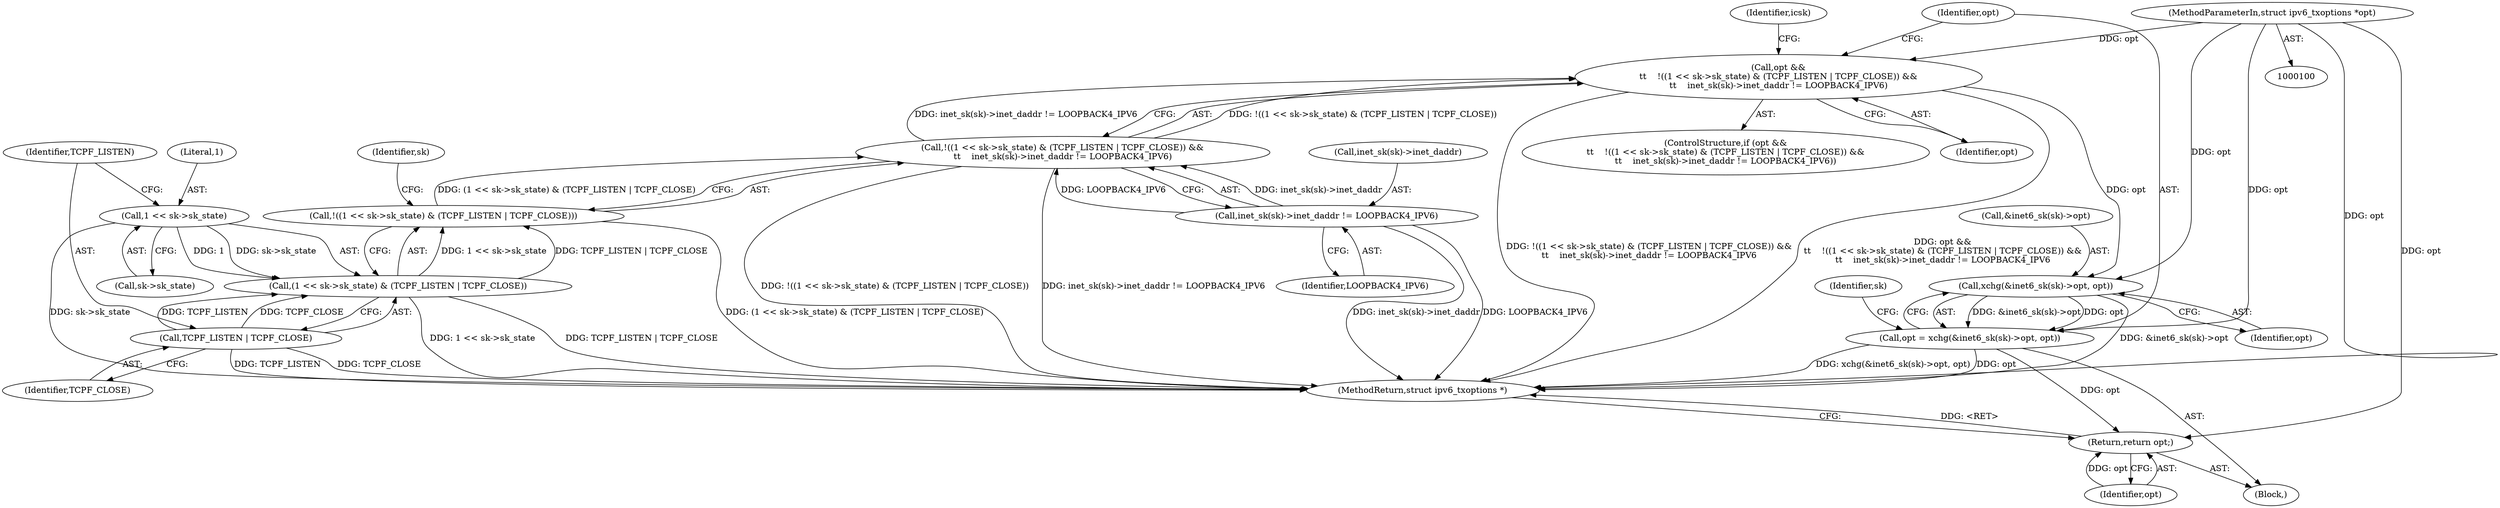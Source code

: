 digraph "1_linux_45f6fad84cc305103b28d73482b344d7f5b76f39_12@pointer" {
"1000111" [label="(Call,opt &&\n\t\t    !((1 << sk->sk_state) & (TCPF_LISTEN | TCPF_CLOSE)) &&\n\t\t    inet_sk(sk)->inet_daddr != LOOPBACK4_IPV6)"];
"1000102" [label="(MethodParameterIn,struct ipv6_txoptions *opt)"];
"1000113" [label="(Call,!((1 << sk->sk_state) & (TCPF_LISTEN | TCPF_CLOSE)) &&\n\t\t    inet_sk(sk)->inet_daddr != LOOPBACK4_IPV6)"];
"1000114" [label="(Call,!((1 << sk->sk_state) & (TCPF_LISTEN | TCPF_CLOSE)))"];
"1000115" [label="(Call,(1 << sk->sk_state) & (TCPF_LISTEN | TCPF_CLOSE))"];
"1000116" [label="(Call,1 << sk->sk_state)"];
"1000121" [label="(Call,TCPF_LISTEN | TCPF_CLOSE)"];
"1000124" [label="(Call,inet_sk(sk)->inet_daddr != LOOPBACK4_IPV6)"];
"1000154" [label="(Call,xchg(&inet6_sk(sk)->opt, opt))"];
"1000152" [label="(Call,opt = xchg(&inet6_sk(sk)->opt, opt))"];
"1000163" [label="(Return,return opt;)"];
"1000154" [label="(Call,xchg(&inet6_sk(sk)->opt, opt))"];
"1000162" [label="(Identifier,sk)"];
"1000117" [label="(Literal,1)"];
"1000110" [label="(ControlStructure,if (opt &&\n\t\t    !((1 << sk->sk_state) & (TCPF_LISTEN | TCPF_CLOSE)) &&\n\t\t    inet_sk(sk)->inet_daddr != LOOPBACK4_IPV6))"];
"1000153" [label="(Identifier,opt)"];
"1000103" [label="(Block,)"];
"1000115" [label="(Call,(1 << sk->sk_state) & (TCPF_LISTEN | TCPF_CLOSE))"];
"1000123" [label="(Identifier,TCPF_CLOSE)"];
"1000163" [label="(Return,return opt;)"];
"1000118" [label="(Call,sk->sk_state)"];
"1000155" [label="(Call,&inet6_sk(sk)->opt)"];
"1000129" [label="(Identifier,LOOPBACK4_IPV6)"];
"1000113" [label="(Call,!((1 << sk->sk_state) & (TCPF_LISTEN | TCPF_CLOSE)) &&\n\t\t    inet_sk(sk)->inet_daddr != LOOPBACK4_IPV6)"];
"1000164" [label="(Identifier,opt)"];
"1000111" [label="(Call,opt &&\n\t\t    !((1 << sk->sk_state) & (TCPF_LISTEN | TCPF_CLOSE)) &&\n\t\t    inet_sk(sk)->inet_daddr != LOOPBACK4_IPV6)"];
"1000160" [label="(Identifier,opt)"];
"1000165" [label="(MethodReturn,struct ipv6_txoptions *)"];
"1000112" [label="(Identifier,opt)"];
"1000133" [label="(Identifier,icsk)"];
"1000122" [label="(Identifier,TCPF_LISTEN)"];
"1000152" [label="(Call,opt = xchg(&inet6_sk(sk)->opt, opt))"];
"1000102" [label="(MethodParameterIn,struct ipv6_txoptions *opt)"];
"1000125" [label="(Call,inet_sk(sk)->inet_daddr)"];
"1000116" [label="(Call,1 << sk->sk_state)"];
"1000127" [label="(Identifier,sk)"];
"1000114" [label="(Call,!((1 << sk->sk_state) & (TCPF_LISTEN | TCPF_CLOSE)))"];
"1000121" [label="(Call,TCPF_LISTEN | TCPF_CLOSE)"];
"1000124" [label="(Call,inet_sk(sk)->inet_daddr != LOOPBACK4_IPV6)"];
"1000111" -> "1000110"  [label="AST: "];
"1000111" -> "1000112"  [label="CFG: "];
"1000111" -> "1000113"  [label="CFG: "];
"1000112" -> "1000111"  [label="AST: "];
"1000113" -> "1000111"  [label="AST: "];
"1000133" -> "1000111"  [label="CFG: "];
"1000153" -> "1000111"  [label="CFG: "];
"1000111" -> "1000165"  [label="DDG: !((1 << sk->sk_state) & (TCPF_LISTEN | TCPF_CLOSE)) &&\n\t\t    inet_sk(sk)->inet_daddr != LOOPBACK4_IPV6"];
"1000111" -> "1000165"  [label="DDG: opt &&\n\t\t    !((1 << sk->sk_state) & (TCPF_LISTEN | TCPF_CLOSE)) &&\n\t\t    inet_sk(sk)->inet_daddr != LOOPBACK4_IPV6"];
"1000102" -> "1000111"  [label="DDG: opt"];
"1000113" -> "1000111"  [label="DDG: !((1 << sk->sk_state) & (TCPF_LISTEN | TCPF_CLOSE))"];
"1000113" -> "1000111"  [label="DDG: inet_sk(sk)->inet_daddr != LOOPBACK4_IPV6"];
"1000111" -> "1000154"  [label="DDG: opt"];
"1000102" -> "1000100"  [label="AST: "];
"1000102" -> "1000165"  [label="DDG: opt"];
"1000102" -> "1000152"  [label="DDG: opt"];
"1000102" -> "1000154"  [label="DDG: opt"];
"1000102" -> "1000163"  [label="DDG: opt"];
"1000113" -> "1000114"  [label="CFG: "];
"1000113" -> "1000124"  [label="CFG: "];
"1000114" -> "1000113"  [label="AST: "];
"1000124" -> "1000113"  [label="AST: "];
"1000113" -> "1000165"  [label="DDG: !((1 << sk->sk_state) & (TCPF_LISTEN | TCPF_CLOSE))"];
"1000113" -> "1000165"  [label="DDG: inet_sk(sk)->inet_daddr != LOOPBACK4_IPV6"];
"1000114" -> "1000113"  [label="DDG: (1 << sk->sk_state) & (TCPF_LISTEN | TCPF_CLOSE)"];
"1000124" -> "1000113"  [label="DDG: inet_sk(sk)->inet_daddr"];
"1000124" -> "1000113"  [label="DDG: LOOPBACK4_IPV6"];
"1000114" -> "1000115"  [label="CFG: "];
"1000115" -> "1000114"  [label="AST: "];
"1000127" -> "1000114"  [label="CFG: "];
"1000114" -> "1000165"  [label="DDG: (1 << sk->sk_state) & (TCPF_LISTEN | TCPF_CLOSE)"];
"1000115" -> "1000114"  [label="DDG: 1 << sk->sk_state"];
"1000115" -> "1000114"  [label="DDG: TCPF_LISTEN | TCPF_CLOSE"];
"1000115" -> "1000121"  [label="CFG: "];
"1000116" -> "1000115"  [label="AST: "];
"1000121" -> "1000115"  [label="AST: "];
"1000115" -> "1000165"  [label="DDG: TCPF_LISTEN | TCPF_CLOSE"];
"1000115" -> "1000165"  [label="DDG: 1 << sk->sk_state"];
"1000116" -> "1000115"  [label="DDG: 1"];
"1000116" -> "1000115"  [label="DDG: sk->sk_state"];
"1000121" -> "1000115"  [label="DDG: TCPF_LISTEN"];
"1000121" -> "1000115"  [label="DDG: TCPF_CLOSE"];
"1000116" -> "1000118"  [label="CFG: "];
"1000117" -> "1000116"  [label="AST: "];
"1000118" -> "1000116"  [label="AST: "];
"1000122" -> "1000116"  [label="CFG: "];
"1000116" -> "1000165"  [label="DDG: sk->sk_state"];
"1000121" -> "1000123"  [label="CFG: "];
"1000122" -> "1000121"  [label="AST: "];
"1000123" -> "1000121"  [label="AST: "];
"1000121" -> "1000165"  [label="DDG: TCPF_CLOSE"];
"1000121" -> "1000165"  [label="DDG: TCPF_LISTEN"];
"1000124" -> "1000129"  [label="CFG: "];
"1000125" -> "1000124"  [label="AST: "];
"1000129" -> "1000124"  [label="AST: "];
"1000124" -> "1000165"  [label="DDG: inet_sk(sk)->inet_daddr"];
"1000124" -> "1000165"  [label="DDG: LOOPBACK4_IPV6"];
"1000154" -> "1000152"  [label="AST: "];
"1000154" -> "1000160"  [label="CFG: "];
"1000155" -> "1000154"  [label="AST: "];
"1000160" -> "1000154"  [label="AST: "];
"1000152" -> "1000154"  [label="CFG: "];
"1000154" -> "1000165"  [label="DDG: &inet6_sk(sk)->opt"];
"1000154" -> "1000152"  [label="DDG: &inet6_sk(sk)->opt"];
"1000154" -> "1000152"  [label="DDG: opt"];
"1000152" -> "1000103"  [label="AST: "];
"1000153" -> "1000152"  [label="AST: "];
"1000162" -> "1000152"  [label="CFG: "];
"1000152" -> "1000165"  [label="DDG: opt"];
"1000152" -> "1000165"  [label="DDG: xchg(&inet6_sk(sk)->opt, opt)"];
"1000152" -> "1000163"  [label="DDG: opt"];
"1000163" -> "1000103"  [label="AST: "];
"1000163" -> "1000164"  [label="CFG: "];
"1000164" -> "1000163"  [label="AST: "];
"1000165" -> "1000163"  [label="CFG: "];
"1000163" -> "1000165"  [label="DDG: <RET>"];
"1000164" -> "1000163"  [label="DDG: opt"];
}

